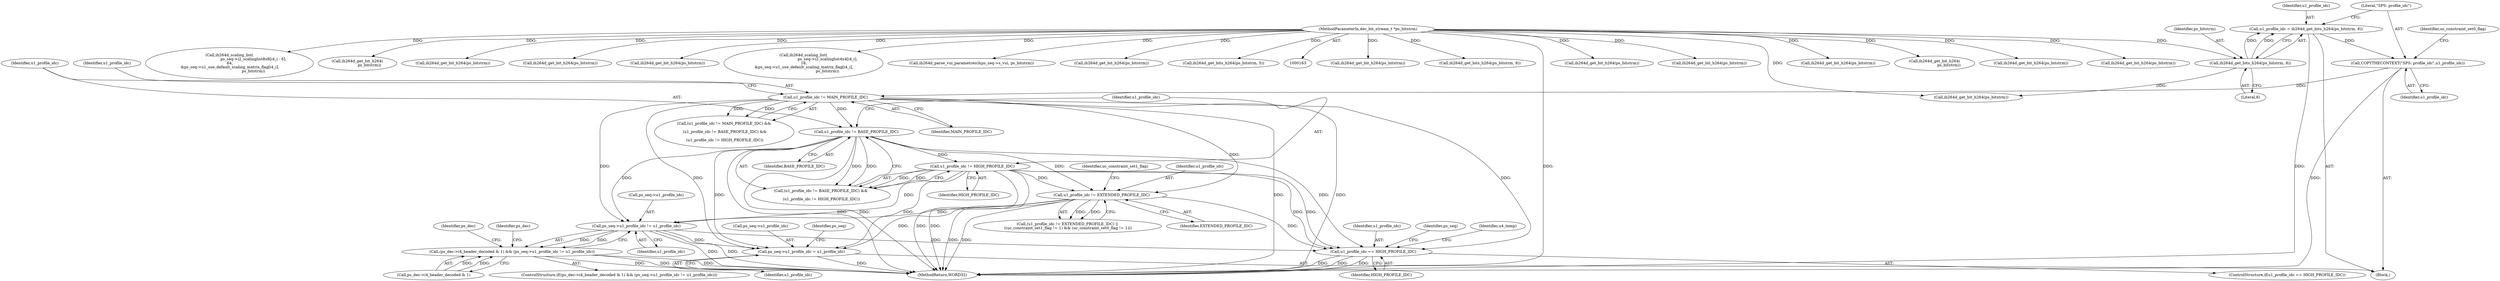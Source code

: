 digraph "0_Android_42cf02965b11c397dd37a0063e683cef005bc0ae@pointer" {
"1000340" [label="(Call,ps_seq->u1_profile_idc != u1_profile_idc)"];
"1000267" [label="(Call,u1_profile_idc != BASE_PROFILE_IDC)"];
"1000263" [label="(Call,u1_profile_idc != MAIN_PROFILE_IDC)"];
"1000245" [label="(Call,COPYTHECONTEXT(\"SPS: profile_idc\",u1_profile_idc))"];
"1000240" [label="(Call,u1_profile_idc = ih264d_get_bits_h264(ps_bitstrm, 8))"];
"1000242" [label="(Call,ih264d_get_bits_h264(ps_bitstrm, 8))"];
"1000165" [label="(MethodParameterIn,dec_bit_stream_t *ps_bitstrm)"];
"1000276" [label="(Call,u1_profile_idc != EXTENDED_PROFILE_IDC)"];
"1000270" [label="(Call,u1_profile_idc != HIGH_PROFILE_IDC)"];
"1000334" [label="(Call,(ps_dec->i4_header_decoded & 1) && (ps_seq->u1_profile_idc != u1_profile_idc))"];
"1000373" [label="(Call,ps_seq->u1_profile_idc = u1_profile_idc)"];
"1000414" [label="(Call,u1_profile_idc == HIGH_PROFILE_IDC)"];
"1001001" [label="(Call,ih264d_get_bit_h264(ps_bitstrm))"];
"1000246" [label="(Literal,\"SPS: profile_idc\")"];
"1000291" [label="(Call,ih264d_get_bits_h264(ps_bitstrm, 8))"];
"1000415" [label="(Identifier,u1_profile_idc)"];
"1000250" [label="(Call,ih264d_get_bit_h264(ps_bitstrm))"];
"1000373" [label="(Call,ps_seq->u1_profile_idc = u1_profile_idc)"];
"1000277" [label="(Identifier,u1_profile_idc)"];
"1000166" [label="(Block,)"];
"1000267" [label="(Call,u1_profile_idc != BASE_PROFILE_IDC)"];
"1000414" [label="(Call,u1_profile_idc == HIGH_PROFILE_IDC)"];
"1000241" [label="(Identifier,u1_profile_idc)"];
"1000340" [label="(Call,ps_seq->u1_profile_idc != u1_profile_idc)"];
"1000948" [label="(Call,ih264d_get_bit_h264(ps_bitstrm))"];
"1000263" [label="(Call,u1_profile_idc != MAIN_PROFILE_IDC)"];
"1000489" [label="(Call,ih264d_get_bit_h264(ps_bitstrm))"];
"1000333" [label="(ControlStructure,if((ps_dec->i4_header_decoded & 1) && (ps_seq->u1_profile_idc != u1_profile_idc)))"];
"1000276" [label="(Call,u1_profile_idc != EXTENDED_PROFILE_IDC)"];
"1000269" [label="(Identifier,BASE_PROFILE_IDC)"];
"1000416" [label="(Identifier,HIGH_PROFILE_IDC)"];
"1000344" [label="(Identifier,u1_profile_idc)"];
"1000270" [label="(Call,u1_profile_idc != HIGH_PROFILE_IDC)"];
"1001477" [label="(MethodReturn,WORD32)"];
"1000247" [label="(Identifier,u1_profile_idc)"];
"1000281" [label="(Identifier,uc_constraint_set1_flag)"];
"1000275" [label="(Call,(u1_profile_idc != EXTENDED_PROFILE_IDC) ||\n ((uc_constraint_set1_flag != 1) && (uc_constraint_set0_flag != 1)))"];
"1000278" [label="(Identifier,EXTENDED_PROFILE_IDC)"];
"1000357" [label="(Identifier,ps_dec)"];
"1000265" [label="(Identifier,MAIN_PROFILE_IDC)"];
"1000374" [label="(Call,ps_seq->u1_profile_idc)"];
"1000348" [label="(Identifier,ps_dec)"];
"1000256" [label="(Call,ih264d_get_bit_h264(ps_bitstrm))"];
"1000266" [label="(Call,(u1_profile_idc != BASE_PROFILE_IDC) &&\n\n (u1_profile_idc != HIGH_PROFILE_IDC))"];
"1000682" [label="(Call,ih264d_get_bit_h264(\n                        ps_bitstrm))"];
"1000271" [label="(Identifier,u1_profile_idc)"];
"1000890" [label="(Call,ih264d_get_bit_h264(ps_bitstrm))"];
"1000254" [label="(Call,ih264d_get_bit_h264(ps_bitstrm))"];
"1000549" [label="(Call,ih264d_scaling_list(\n                                        ps_seq->i2_scalinglist8x8[i4_i - 6],\n 64,\n &ps_seq->u1_use_default_scaling_matrix_flag[i4_i],\n                                        ps_bitstrm))"];
"1000272" [label="(Identifier,HIGH_PROFILE_IDC)"];
"1000165" [label="(MethodParameterIn,dec_bit_stream_t *ps_bitstrm)"];
"1000413" [label="(ControlStructure,if(u1_profile_idc == HIGH_PROFILE_IDC))"];
"1000249" [label="(Identifier,uc_constraint_set0_flag)"];
"1000244" [label="(Literal,8)"];
"1000334" [label="(Call,(ps_dec->i4_header_decoded & 1) && (ps_seq->u1_profile_idc != u1_profile_idc))"];
"1000808" [label="(Call,ih264d_get_bit_h264(\n                    ps_bitstrm))"];
"1000240" [label="(Call,u1_profile_idc = ih264d_get_bits_h264(ps_bitstrm, 8))"];
"1000377" [label="(Identifier,u1_profile_idc)"];
"1000268" [label="(Identifier,u1_profile_idc)"];
"1000472" [label="(Call,ih264d_get_bit_h264(ps_bitstrm))"];
"1000931" [label="(Call,ih264d_get_bit_h264(ps_bitstrm))"];
"1000264" [label="(Identifier,u1_profile_idc)"];
"1000245" [label="(Call,COPYTHECONTEXT(\"SPS: profile_idc\",u1_profile_idc))"];
"1000262" [label="(Call,(u1_profile_idc != MAIN_PROFILE_IDC) &&\n\n (u1_profile_idc != BASE_PROFILE_IDC) &&\n\n (u1_profile_idc != HIGH_PROFILE_IDC))"];
"1000420" [label="(Identifier,ps_seq)"];
"1000566" [label="(Identifier,u4_temp)"];
"1000512" [label="(Call,ih264d_get_bit_h264(ps_bitstrm))"];
"1000335" [label="(Call,ps_dec->i4_header_decoded & 1)"];
"1000242" [label="(Call,ih264d_get_bits_h264(ps_bitstrm, 8))"];
"1000380" [label="(Identifier,ps_seq)"];
"1000341" [label="(Call,ps_seq->u1_profile_idc)"];
"1000243" [label="(Identifier,ps_bitstrm)"];
"1000533" [label="(Call,ih264d_scaling_list(\n                                        ps_seq->i2_scalinglist4x4[i4_i],\n 16,\n &ps_seq->u1_use_default_scaling_matrix_flag[i4_i],\n                                        ps_bitstrm))"];
"1001296" [label="(Call,ih264d_parse_vui_parametres(&ps_seq->s_vui, ps_bitstrm))"];
"1000957" [label="(Call,ih264d_get_bit_h264(ps_bitstrm))"];
"1000258" [label="(Call,ih264d_get_bits_h264(ps_bitstrm, 5))"];
"1000340" -> "1000334"  [label="AST: "];
"1000340" -> "1000344"  [label="CFG: "];
"1000341" -> "1000340"  [label="AST: "];
"1000344" -> "1000340"  [label="AST: "];
"1000334" -> "1000340"  [label="CFG: "];
"1000340" -> "1001477"  [label="DDG: "];
"1000340" -> "1001477"  [label="DDG: "];
"1000340" -> "1000334"  [label="DDG: "];
"1000340" -> "1000334"  [label="DDG: "];
"1000267" -> "1000340"  [label="DDG: "];
"1000263" -> "1000340"  [label="DDG: "];
"1000276" -> "1000340"  [label="DDG: "];
"1000270" -> "1000340"  [label="DDG: "];
"1000340" -> "1000373"  [label="DDG: "];
"1000340" -> "1000414"  [label="DDG: "];
"1000267" -> "1000266"  [label="AST: "];
"1000267" -> "1000269"  [label="CFG: "];
"1000268" -> "1000267"  [label="AST: "];
"1000269" -> "1000267"  [label="AST: "];
"1000271" -> "1000267"  [label="CFG: "];
"1000266" -> "1000267"  [label="CFG: "];
"1000267" -> "1001477"  [label="DDG: "];
"1000267" -> "1001477"  [label="DDG: "];
"1000267" -> "1000266"  [label="DDG: "];
"1000267" -> "1000266"  [label="DDG: "];
"1000263" -> "1000267"  [label="DDG: "];
"1000267" -> "1000270"  [label="DDG: "];
"1000267" -> "1000276"  [label="DDG: "];
"1000267" -> "1000373"  [label="DDG: "];
"1000267" -> "1000414"  [label="DDG: "];
"1000263" -> "1000262"  [label="AST: "];
"1000263" -> "1000265"  [label="CFG: "];
"1000264" -> "1000263"  [label="AST: "];
"1000265" -> "1000263"  [label="AST: "];
"1000268" -> "1000263"  [label="CFG: "];
"1000262" -> "1000263"  [label="CFG: "];
"1000263" -> "1001477"  [label="DDG: "];
"1000263" -> "1001477"  [label="DDG: "];
"1000263" -> "1000262"  [label="DDG: "];
"1000263" -> "1000262"  [label="DDG: "];
"1000245" -> "1000263"  [label="DDG: "];
"1000263" -> "1000276"  [label="DDG: "];
"1000263" -> "1000373"  [label="DDG: "];
"1000263" -> "1000414"  [label="DDG: "];
"1000245" -> "1000166"  [label="AST: "];
"1000245" -> "1000247"  [label="CFG: "];
"1000246" -> "1000245"  [label="AST: "];
"1000247" -> "1000245"  [label="AST: "];
"1000249" -> "1000245"  [label="CFG: "];
"1000245" -> "1001477"  [label="DDG: "];
"1000240" -> "1000245"  [label="DDG: "];
"1000240" -> "1000166"  [label="AST: "];
"1000240" -> "1000242"  [label="CFG: "];
"1000241" -> "1000240"  [label="AST: "];
"1000242" -> "1000240"  [label="AST: "];
"1000246" -> "1000240"  [label="CFG: "];
"1000240" -> "1001477"  [label="DDG: "];
"1000242" -> "1000240"  [label="DDG: "];
"1000242" -> "1000240"  [label="DDG: "];
"1000242" -> "1000244"  [label="CFG: "];
"1000243" -> "1000242"  [label="AST: "];
"1000244" -> "1000242"  [label="AST: "];
"1000165" -> "1000242"  [label="DDG: "];
"1000242" -> "1000250"  [label="DDG: "];
"1000165" -> "1000163"  [label="AST: "];
"1000165" -> "1001477"  [label="DDG: "];
"1000165" -> "1000250"  [label="DDG: "];
"1000165" -> "1000254"  [label="DDG: "];
"1000165" -> "1000256"  [label="DDG: "];
"1000165" -> "1000258"  [label="DDG: "];
"1000165" -> "1000291"  [label="DDG: "];
"1000165" -> "1000472"  [label="DDG: "];
"1000165" -> "1000489"  [label="DDG: "];
"1000165" -> "1000512"  [label="DDG: "];
"1000165" -> "1000533"  [label="DDG: "];
"1000165" -> "1000549"  [label="DDG: "];
"1000165" -> "1000682"  [label="DDG: "];
"1000165" -> "1000808"  [label="DDG: "];
"1000165" -> "1000890"  [label="DDG: "];
"1000165" -> "1000931"  [label="DDG: "];
"1000165" -> "1000948"  [label="DDG: "];
"1000165" -> "1000957"  [label="DDG: "];
"1000165" -> "1001001"  [label="DDG: "];
"1000165" -> "1001296"  [label="DDG: "];
"1000276" -> "1000275"  [label="AST: "];
"1000276" -> "1000278"  [label="CFG: "];
"1000277" -> "1000276"  [label="AST: "];
"1000278" -> "1000276"  [label="AST: "];
"1000281" -> "1000276"  [label="CFG: "];
"1000275" -> "1000276"  [label="CFG: "];
"1000276" -> "1001477"  [label="DDG: "];
"1000276" -> "1001477"  [label="DDG: "];
"1000276" -> "1000275"  [label="DDG: "];
"1000276" -> "1000275"  [label="DDG: "];
"1000270" -> "1000276"  [label="DDG: "];
"1000276" -> "1000373"  [label="DDG: "];
"1000276" -> "1000414"  [label="DDG: "];
"1000270" -> "1000266"  [label="AST: "];
"1000270" -> "1000272"  [label="CFG: "];
"1000271" -> "1000270"  [label="AST: "];
"1000272" -> "1000270"  [label="AST: "];
"1000266" -> "1000270"  [label="CFG: "];
"1000270" -> "1001477"  [label="DDG: "];
"1000270" -> "1001477"  [label="DDG: "];
"1000270" -> "1000266"  [label="DDG: "];
"1000270" -> "1000266"  [label="DDG: "];
"1000270" -> "1000373"  [label="DDG: "];
"1000270" -> "1000414"  [label="DDG: "];
"1000270" -> "1000414"  [label="DDG: "];
"1000334" -> "1000333"  [label="AST: "];
"1000334" -> "1000335"  [label="CFG: "];
"1000335" -> "1000334"  [label="AST: "];
"1000348" -> "1000334"  [label="CFG: "];
"1000357" -> "1000334"  [label="CFG: "];
"1000334" -> "1001477"  [label="DDG: "];
"1000334" -> "1001477"  [label="DDG: "];
"1000334" -> "1001477"  [label="DDG: "];
"1000335" -> "1000334"  [label="DDG: "];
"1000335" -> "1000334"  [label="DDG: "];
"1000373" -> "1000166"  [label="AST: "];
"1000373" -> "1000377"  [label="CFG: "];
"1000374" -> "1000373"  [label="AST: "];
"1000377" -> "1000373"  [label="AST: "];
"1000380" -> "1000373"  [label="CFG: "];
"1000373" -> "1001477"  [label="DDG: "];
"1000414" -> "1000413"  [label="AST: "];
"1000414" -> "1000416"  [label="CFG: "];
"1000415" -> "1000414"  [label="AST: "];
"1000416" -> "1000414"  [label="AST: "];
"1000420" -> "1000414"  [label="CFG: "];
"1000566" -> "1000414"  [label="CFG: "];
"1000414" -> "1001477"  [label="DDG: "];
"1000414" -> "1001477"  [label="DDG: "];
"1000414" -> "1001477"  [label="DDG: "];
}
